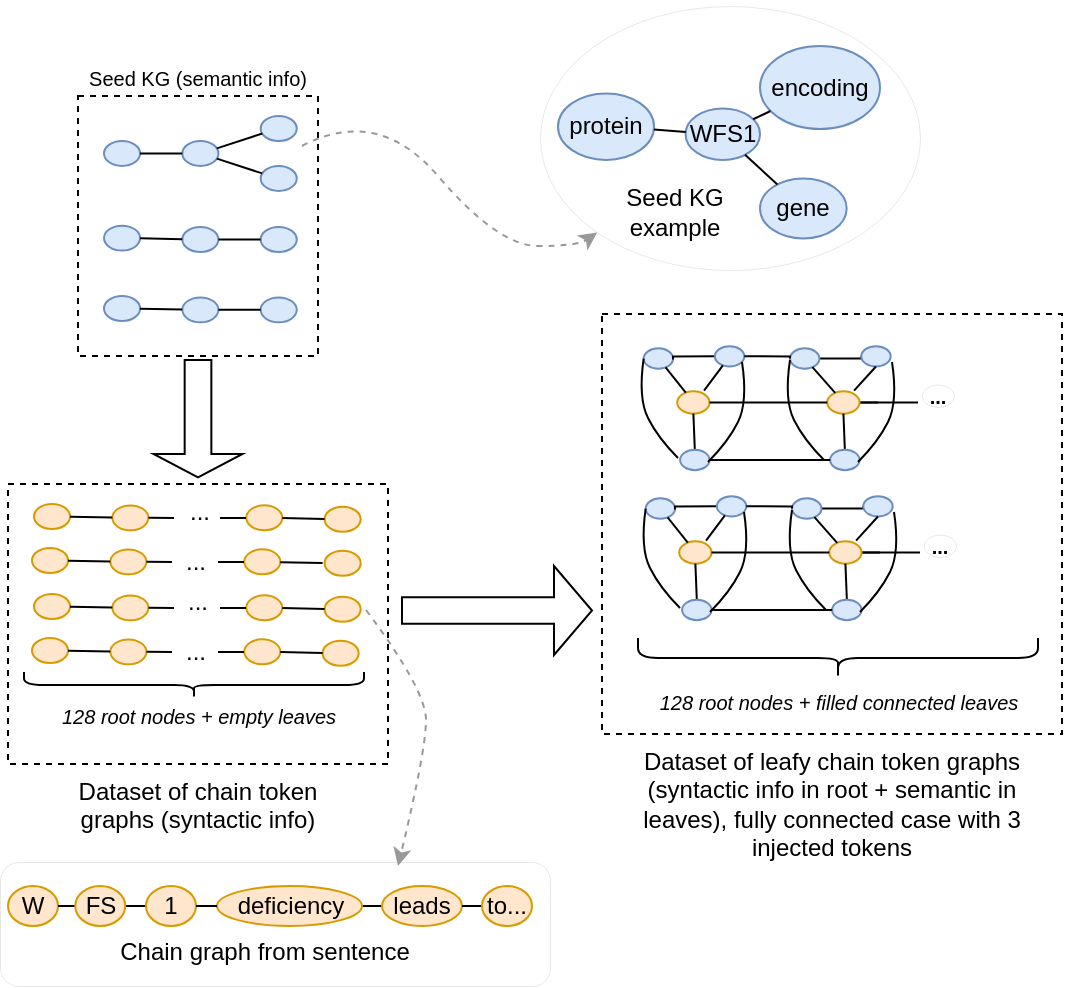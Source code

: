 <mxfile version="21.7.2" type="github">
  <diagram id="C5RBs43oDa-KdzZeNtuy" name="Page-1">
    <mxGraphModel dx="673" dy="549" grid="1" gridSize="10" guides="1" tooltips="1" connect="1" arrows="1" fold="1" page="1" pageScale="1" pageWidth="827" pageHeight="1169" math="0" shadow="0">
      <root>
        <mxCell id="WIyWlLk6GJQsqaUBKTNV-0" />
        <mxCell id="WIyWlLk6GJQsqaUBKTNV-1" parent="WIyWlLk6GJQsqaUBKTNV-0" />
        <mxCell id="o20jvKjjcpEYKb1I6eHj-57" value="" style="rounded=1;whiteSpace=wrap;html=1;strokeColor=default;strokeWidth=0;" vertex="1" parent="WIyWlLk6GJQsqaUBKTNV-1">
          <mxGeometry x="161" y="528" width="275" height="62" as="geometry" />
        </mxCell>
        <mxCell id="o20jvKjjcpEYKb1I6eHj-26" value="" style="ellipse;whiteSpace=wrap;html=1;dashed=1;dashPattern=12 12;strokeColor=default;strokeWidth=0;" vertex="1" parent="WIyWlLk6GJQsqaUBKTNV-1">
          <mxGeometry x="431" y="100" width="190" height="132" as="geometry" />
        </mxCell>
        <mxCell id="D7f5AKQHRCtzAQtNA1vA-325" value="&lt;div&gt;Dataset of leafy chain token graphs (syntactic info in root + semantic in leaves), fully connected case with 3 injected tokens&lt;/div&gt;" style="rounded=0;whiteSpace=wrap;html=1;dashed=1;labelPosition=center;verticalLabelPosition=bottom;align=center;verticalAlign=top;" parent="WIyWlLk6GJQsqaUBKTNV-1" vertex="1">
          <mxGeometry x="462" y="254" width="230" height="210" as="geometry" />
        </mxCell>
        <mxCell id="D7f5AKQHRCtzAQtNA1vA-108" value="" style="group" parent="WIyWlLk6GJQsqaUBKTNV-1" vertex="1" connectable="0">
          <mxGeometry x="165" y="339" width="190" height="140" as="geometry" />
        </mxCell>
        <mxCell id="D7f5AKQHRCtzAQtNA1vA-106" value="&lt;font style=&quot;font-size: 12px;&quot;&gt;Dataset of chain token &lt;br&gt;graphs (syntactic info)&lt;/font&gt;" style="rounded=0;whiteSpace=wrap;html=1;labelPosition=center;verticalLabelPosition=bottom;align=center;verticalAlign=top;dashed=1;" parent="D7f5AKQHRCtzAQtNA1vA-108" vertex="1">
          <mxGeometry width="190" height="140" as="geometry" />
        </mxCell>
        <mxCell id="D7f5AKQHRCtzAQtNA1vA-107" value="" style="group" parent="D7f5AKQHRCtzAQtNA1vA-108" vertex="1" connectable="0">
          <mxGeometry x="8" y="7.69" width="172" height="123.31" as="geometry" />
        </mxCell>
        <mxCell id="D7f5AKQHRCtzAQtNA1vA-53" value="" style="strokeWidth=1;dashed=0;align=center;fontSize=8;shape=ellipse;perimeter=ellipsePerimeter;whiteSpace=wrap;html=1;aspect=fixed;fillColor=#ffe6cc;strokeColor=#d79b00;" parent="D7f5AKQHRCtzAQtNA1vA-107" vertex="1">
          <mxGeometry x="5" y="2.306" width="18.041" height="12.49" as="geometry" />
        </mxCell>
        <mxCell id="D7f5AKQHRCtzAQtNA1vA-54" value="..." style="strokeWidth=1;dashed=0;align=center;fontSize=12;shape=ellipse;perimeter=ellipsePerimeter;whiteSpace=wrap;html=1;aspect=fixed;strokeColor=none;" parent="D7f5AKQHRCtzAQtNA1vA-107" vertex="1">
          <mxGeometry x="79.333" width="18.041" height="12.49" as="geometry" />
        </mxCell>
        <mxCell id="D7f5AKQHRCtzAQtNA1vA-55" value="" style="strokeWidth=1;dashed=0;align=center;fontSize=8;shape=ellipse;perimeter=ellipsePerimeter;whiteSpace=wrap;html=1;aspect=fixed;fillColor=#ffe6cc;strokeColor=#d79b00;" parent="D7f5AKQHRCtzAQtNA1vA-107" vertex="1">
          <mxGeometry x="44.167" y="3" width="18.041" height="12.49" as="geometry" />
        </mxCell>
        <mxCell id="D7f5AKQHRCtzAQtNA1vA-56" value="" style="edgeStyle=none;endArrow=none;dashed=0;html=1;strokeWidth=1;rounded=0;" parent="D7f5AKQHRCtzAQtNA1vA-107" source="D7f5AKQHRCtzAQtNA1vA-55" target="D7f5AKQHRCtzAQtNA1vA-53" edge="1">
          <mxGeometry relative="1" as="geometry" />
        </mxCell>
        <mxCell id="D7f5AKQHRCtzAQtNA1vA-57" value="" style="edgeStyle=none;endArrow=none;dashed=0;html=1;strokeWidth=1;rounded=0;" parent="D7f5AKQHRCtzAQtNA1vA-107" source="D7f5AKQHRCtzAQtNA1vA-55" edge="1">
          <mxGeometry relative="1" as="geometry">
            <mxPoint x="75" y="9.31" as="targetPoint" />
          </mxGeometry>
        </mxCell>
        <mxCell id="D7f5AKQHRCtzAQtNA1vA-58" value="" style="strokeWidth=1;dashed=0;align=center;fontSize=8;shape=ellipse;perimeter=ellipsePerimeter;whiteSpace=wrap;html=1;aspect=fixed;fillColor=#ffe6cc;strokeColor=#d79b00;" parent="D7f5AKQHRCtzAQtNA1vA-107" vertex="1">
          <mxGeometry x="111.13" y="2.996" width="18.041" height="12.49" as="geometry" />
        </mxCell>
        <mxCell id="D7f5AKQHRCtzAQtNA1vA-60" value="" style="strokeWidth=1;dashed=0;align=center;fontSize=8;shape=ellipse;perimeter=ellipsePerimeter;whiteSpace=wrap;html=1;aspect=fixed;fillColor=#ffe6cc;strokeColor=#d79b00;" parent="D7f5AKQHRCtzAQtNA1vA-107" vertex="1">
          <mxGeometry x="150.297" y="3.69" width="18.041" height="12.49" as="geometry" />
        </mxCell>
        <mxCell id="D7f5AKQHRCtzAQtNA1vA-61" value="" style="edgeStyle=none;endArrow=none;dashed=0;html=1;strokeWidth=1;rounded=0;" parent="D7f5AKQHRCtzAQtNA1vA-107" source="D7f5AKQHRCtzAQtNA1vA-60" target="D7f5AKQHRCtzAQtNA1vA-58" edge="1">
          <mxGeometry relative="1" as="geometry" />
        </mxCell>
        <mxCell id="D7f5AKQHRCtzAQtNA1vA-67" value="" style="edgeStyle=none;endArrow=none;dashed=0;html=1;strokeWidth=1;rounded=0;" parent="D7f5AKQHRCtzAQtNA1vA-107" edge="1">
          <mxGeometry relative="1" as="geometry">
            <mxPoint x="98" y="9.31" as="sourcePoint" />
            <mxPoint x="111" y="9.31" as="targetPoint" />
          </mxGeometry>
        </mxCell>
        <mxCell id="D7f5AKQHRCtzAQtNA1vA-68" value="" style="strokeWidth=1;dashed=0;align=center;fontSize=8;shape=ellipse;perimeter=ellipsePerimeter;whiteSpace=wrap;html=1;aspect=fixed;fillColor=#ffe6cc;strokeColor=#d79b00;" parent="D7f5AKQHRCtzAQtNA1vA-107" vertex="1">
          <mxGeometry x="4" y="24.306" width="18.041" height="12.49" as="geometry" />
        </mxCell>
        <mxCell id="D7f5AKQHRCtzAQtNA1vA-69" value="..." style="strokeWidth=1;dashed=0;align=center;fontSize=12;shape=ellipse;perimeter=ellipsePerimeter;whiteSpace=wrap;html=1;aspect=fixed;strokeColor=none;" parent="D7f5AKQHRCtzAQtNA1vA-107" vertex="1">
          <mxGeometry x="77.333" y="25" width="18.041" height="12.49" as="geometry" />
        </mxCell>
        <mxCell id="D7f5AKQHRCtzAQtNA1vA-70" value="" style="strokeWidth=1;dashed=0;align=center;fontSize=8;shape=ellipse;perimeter=ellipsePerimeter;whiteSpace=wrap;html=1;aspect=fixed;fillColor=#ffe6cc;strokeColor=#d79b00;" parent="D7f5AKQHRCtzAQtNA1vA-107" vertex="1">
          <mxGeometry x="43.167" y="25" width="18.041" height="12.49" as="geometry" />
        </mxCell>
        <mxCell id="D7f5AKQHRCtzAQtNA1vA-71" value="" style="edgeStyle=none;endArrow=none;dashed=0;html=1;strokeWidth=1;rounded=0;" parent="D7f5AKQHRCtzAQtNA1vA-107" source="D7f5AKQHRCtzAQtNA1vA-70" target="D7f5AKQHRCtzAQtNA1vA-68" edge="1">
          <mxGeometry relative="1" as="geometry" />
        </mxCell>
        <mxCell id="D7f5AKQHRCtzAQtNA1vA-72" value="" style="edgeStyle=none;endArrow=none;dashed=0;html=1;strokeWidth=1;rounded=0;" parent="D7f5AKQHRCtzAQtNA1vA-107" source="D7f5AKQHRCtzAQtNA1vA-70" edge="1">
          <mxGeometry relative="1" as="geometry">
            <mxPoint x="74" y="31.31" as="targetPoint" />
          </mxGeometry>
        </mxCell>
        <mxCell id="D7f5AKQHRCtzAQtNA1vA-73" value="" style="strokeWidth=1;dashed=0;align=center;fontSize=8;shape=ellipse;perimeter=ellipsePerimeter;whiteSpace=wrap;html=1;aspect=fixed;fillColor=#ffe6cc;strokeColor=#d79b00;" parent="D7f5AKQHRCtzAQtNA1vA-107" vertex="1">
          <mxGeometry x="110.13" y="24.996" width="18.041" height="12.49" as="geometry" />
        </mxCell>
        <mxCell id="D7f5AKQHRCtzAQtNA1vA-74" value="" style="strokeWidth=1;dashed=0;align=center;fontSize=8;shape=ellipse;perimeter=ellipsePerimeter;whiteSpace=wrap;html=1;aspect=fixed;fillColor=#ffe6cc;strokeColor=#d79b00;" parent="D7f5AKQHRCtzAQtNA1vA-107" vertex="1">
          <mxGeometry x="150.297" y="25.69" width="18.041" height="12.49" as="geometry" />
        </mxCell>
        <mxCell id="D7f5AKQHRCtzAQtNA1vA-75" value="" style="edgeStyle=none;endArrow=none;dashed=0;html=1;strokeWidth=1;rounded=0;" parent="D7f5AKQHRCtzAQtNA1vA-107" target="D7f5AKQHRCtzAQtNA1vA-73" edge="1">
          <mxGeometry relative="1" as="geometry">
            <mxPoint x="149.299" y="31.785" as="sourcePoint" />
          </mxGeometry>
        </mxCell>
        <mxCell id="D7f5AKQHRCtzAQtNA1vA-76" value="" style="edgeStyle=none;endArrow=none;dashed=0;html=1;strokeWidth=1;rounded=0;" parent="D7f5AKQHRCtzAQtNA1vA-107" edge="1">
          <mxGeometry relative="1" as="geometry">
            <mxPoint x="97" y="31.31" as="sourcePoint" />
            <mxPoint x="110" y="31.31" as="targetPoint" />
          </mxGeometry>
        </mxCell>
        <mxCell id="D7f5AKQHRCtzAQtNA1vA-86" value="" style="strokeWidth=1;dashed=0;align=center;fontSize=8;shape=ellipse;perimeter=ellipsePerimeter;whiteSpace=wrap;html=1;aspect=fixed;fillColor=#ffe6cc;strokeColor=#d79b00;" parent="D7f5AKQHRCtzAQtNA1vA-107" vertex="1">
          <mxGeometry x="5" y="47.306" width="18.041" height="12.49" as="geometry" />
        </mxCell>
        <mxCell id="D7f5AKQHRCtzAQtNA1vA-87" value="..." style="strokeWidth=1;dashed=0;align=center;fontSize=12;shape=ellipse;perimeter=ellipsePerimeter;whiteSpace=wrap;html=1;aspect=fixed;strokeColor=none;" parent="D7f5AKQHRCtzAQtNA1vA-107" vertex="1">
          <mxGeometry x="78.333" y="45" width="18.041" height="12.49" as="geometry" />
        </mxCell>
        <mxCell id="D7f5AKQHRCtzAQtNA1vA-88" value="" style="strokeWidth=1;dashed=0;align=center;fontSize=8;shape=ellipse;perimeter=ellipsePerimeter;whiteSpace=wrap;html=1;aspect=fixed;fillColor=#ffe6cc;strokeColor=#d79b00;" parent="D7f5AKQHRCtzAQtNA1vA-107" vertex="1">
          <mxGeometry x="44.167" y="48" width="18.041" height="12.49" as="geometry" />
        </mxCell>
        <mxCell id="D7f5AKQHRCtzAQtNA1vA-89" value="" style="edgeStyle=none;endArrow=none;dashed=0;html=1;strokeWidth=1;rounded=0;" parent="D7f5AKQHRCtzAQtNA1vA-107" source="D7f5AKQHRCtzAQtNA1vA-88" target="D7f5AKQHRCtzAQtNA1vA-86" edge="1">
          <mxGeometry relative="1" as="geometry" />
        </mxCell>
        <mxCell id="D7f5AKQHRCtzAQtNA1vA-90" value="" style="edgeStyle=none;endArrow=none;dashed=0;html=1;strokeWidth=1;rounded=0;" parent="D7f5AKQHRCtzAQtNA1vA-107" source="D7f5AKQHRCtzAQtNA1vA-88" edge="1">
          <mxGeometry relative="1" as="geometry">
            <mxPoint x="75" y="54.31" as="targetPoint" />
          </mxGeometry>
        </mxCell>
        <mxCell id="D7f5AKQHRCtzAQtNA1vA-91" value="" style="strokeWidth=1;dashed=0;align=center;fontSize=8;shape=ellipse;perimeter=ellipsePerimeter;whiteSpace=wrap;html=1;aspect=fixed;fillColor=#ffe6cc;strokeColor=#d79b00;" parent="D7f5AKQHRCtzAQtNA1vA-107" vertex="1">
          <mxGeometry x="111.13" y="47.996" width="18.041" height="12.49" as="geometry" />
        </mxCell>
        <mxCell id="D7f5AKQHRCtzAQtNA1vA-92" value="" style="strokeWidth=1;dashed=0;align=center;fontSize=8;shape=ellipse;perimeter=ellipsePerimeter;whiteSpace=wrap;html=1;aspect=fixed;fillColor=#ffe6cc;strokeColor=#d79b00;" parent="D7f5AKQHRCtzAQtNA1vA-107" vertex="1">
          <mxGeometry x="150.297" y="48.69" width="18.041" height="12.49" as="geometry" />
        </mxCell>
        <mxCell id="D7f5AKQHRCtzAQtNA1vA-93" value="" style="edgeStyle=none;endArrow=none;dashed=0;html=1;strokeWidth=1;rounded=0;" parent="D7f5AKQHRCtzAQtNA1vA-107" source="D7f5AKQHRCtzAQtNA1vA-92" target="D7f5AKQHRCtzAQtNA1vA-91" edge="1">
          <mxGeometry relative="1" as="geometry" />
        </mxCell>
        <mxCell id="D7f5AKQHRCtzAQtNA1vA-94" value="" style="edgeStyle=none;endArrow=none;dashed=0;html=1;strokeWidth=1;rounded=0;" parent="D7f5AKQHRCtzAQtNA1vA-107" edge="1">
          <mxGeometry relative="1" as="geometry">
            <mxPoint x="98" y="54.31" as="sourcePoint" />
            <mxPoint x="111" y="54.31" as="targetPoint" />
          </mxGeometry>
        </mxCell>
        <mxCell id="D7f5AKQHRCtzAQtNA1vA-95" value="" style="strokeWidth=1;dashed=0;align=center;fontSize=8;shape=ellipse;perimeter=ellipsePerimeter;whiteSpace=wrap;html=1;aspect=fixed;fillColor=#ffe6cc;strokeColor=#d79b00;" parent="D7f5AKQHRCtzAQtNA1vA-107" vertex="1">
          <mxGeometry x="4" y="69.306" width="18.041" height="12.49" as="geometry" />
        </mxCell>
        <mxCell id="D7f5AKQHRCtzAQtNA1vA-96" value="..." style="strokeWidth=1;dashed=0;align=center;fontSize=12;shape=ellipse;perimeter=ellipsePerimeter;whiteSpace=wrap;html=1;aspect=fixed;strokeColor=none;" parent="D7f5AKQHRCtzAQtNA1vA-107" vertex="1">
          <mxGeometry x="77.333" y="70" width="18.041" height="12.49" as="geometry" />
        </mxCell>
        <mxCell id="D7f5AKQHRCtzAQtNA1vA-97" value="" style="strokeWidth=1;dashed=0;align=center;fontSize=8;shape=ellipse;perimeter=ellipsePerimeter;whiteSpace=wrap;html=1;aspect=fixed;fillColor=#ffe6cc;strokeColor=#d79b00;" parent="D7f5AKQHRCtzAQtNA1vA-107" vertex="1">
          <mxGeometry x="43.167" y="70" width="18.041" height="12.49" as="geometry" />
        </mxCell>
        <mxCell id="D7f5AKQHRCtzAQtNA1vA-98" value="" style="edgeStyle=none;endArrow=none;dashed=0;html=1;strokeWidth=1;rounded=0;" parent="D7f5AKQHRCtzAQtNA1vA-107" source="D7f5AKQHRCtzAQtNA1vA-97" target="D7f5AKQHRCtzAQtNA1vA-95" edge="1">
          <mxGeometry relative="1" as="geometry" />
        </mxCell>
        <mxCell id="D7f5AKQHRCtzAQtNA1vA-99" value="" style="edgeStyle=none;endArrow=none;dashed=0;html=1;strokeWidth=1;rounded=0;" parent="D7f5AKQHRCtzAQtNA1vA-107" source="D7f5AKQHRCtzAQtNA1vA-97" edge="1">
          <mxGeometry relative="1" as="geometry">
            <mxPoint x="74" y="76.31" as="targetPoint" />
          </mxGeometry>
        </mxCell>
        <mxCell id="D7f5AKQHRCtzAQtNA1vA-100" value="" style="strokeWidth=1;dashed=0;align=center;fontSize=8;shape=ellipse;perimeter=ellipsePerimeter;whiteSpace=wrap;html=1;aspect=fixed;fillColor=#ffe6cc;strokeColor=#d79b00;" parent="D7f5AKQHRCtzAQtNA1vA-107" vertex="1">
          <mxGeometry x="110.13" y="69.996" width="18.041" height="12.49" as="geometry" />
        </mxCell>
        <mxCell id="D7f5AKQHRCtzAQtNA1vA-101" value="" style="strokeWidth=1;dashed=0;align=center;fontSize=8;shape=ellipse;perimeter=ellipsePerimeter;whiteSpace=wrap;html=1;aspect=fixed;fillColor=#ffe6cc;strokeColor=#d79b00;" parent="D7f5AKQHRCtzAQtNA1vA-107" vertex="1">
          <mxGeometry x="149.297" y="70.69" width="18.041" height="12.49" as="geometry" />
        </mxCell>
        <mxCell id="D7f5AKQHRCtzAQtNA1vA-102" value="" style="edgeStyle=none;endArrow=none;dashed=0;html=1;strokeWidth=1;rounded=0;" parent="D7f5AKQHRCtzAQtNA1vA-107" source="D7f5AKQHRCtzAQtNA1vA-101" target="D7f5AKQHRCtzAQtNA1vA-100" edge="1">
          <mxGeometry relative="1" as="geometry" />
        </mxCell>
        <mxCell id="D7f5AKQHRCtzAQtNA1vA-103" value="" style="edgeStyle=none;endArrow=none;dashed=0;html=1;strokeWidth=1;rounded=0;" parent="D7f5AKQHRCtzAQtNA1vA-107" edge="1">
          <mxGeometry relative="1" as="geometry">
            <mxPoint x="97" y="76.31" as="sourcePoint" />
            <mxPoint x="110" y="76.31" as="targetPoint" />
          </mxGeometry>
        </mxCell>
        <mxCell id="D7f5AKQHRCtzAQtNA1vA-104" value="" style="shape=curlyBracket;html=1;rounded=1;labelPosition=left;verticalLabelPosition=middle;align=right;verticalAlign=middle;rotation=-90;textDirection=ltr;" parent="D7f5AKQHRCtzAQtNA1vA-107" vertex="1">
          <mxGeometry x="78.5" y="7.81" width="13" height="170" as="geometry" />
        </mxCell>
        <mxCell id="D7f5AKQHRCtzAQtNA1vA-105" value="&lt;font size=&quot;1&quot;&gt;&lt;i&gt;128 root nodes + empty leaves&lt;/i&gt;&lt;/font&gt;" style="text;html=1;align=center;verticalAlign=middle;resizable=0;points=[];autosize=1;strokeColor=none;fillColor=none;" parent="D7f5AKQHRCtzAQtNA1vA-107" vertex="1">
          <mxGeometry x="2" y="93.31" width="170" height="30" as="geometry" />
        </mxCell>
        <mxCell id="D7f5AKQHRCtzAQtNA1vA-209" value="" style="group" parent="WIyWlLk6GJQsqaUBKTNV-1" vertex="1" connectable="0">
          <mxGeometry x="501" y="103.79" width="139.5" height="158.11" as="geometry" />
        </mxCell>
        <mxCell id="D7f5AKQHRCtzAQtNA1vA-168" style="edgeStyle=orthogonalEdgeStyle;rounded=0;orthogonalLoop=1;jettySize=auto;html=1;exitX=1;exitY=0;exitDx=0;exitDy=0;strokeColor=none;" parent="D7f5AKQHRCtzAQtNA1vA-209" source="D7f5AKQHRCtzAQtNA1vA-154" edge="1">
          <mxGeometry relative="1" as="geometry">
            <mxPoint x="69" y="0.21" as="targetPoint" />
          </mxGeometry>
        </mxCell>
        <mxCell id="D7f5AKQHRCtzAQtNA1vA-245" value="" style="group" parent="D7f5AKQHRCtzAQtNA1vA-209" vertex="1" connectable="0">
          <mxGeometry x="-20" y="166.285" width="129" height="65.925" as="geometry" />
        </mxCell>
        <mxCell id="D7f5AKQHRCtzAQtNA1vA-180" value="" style="group" parent="D7f5AKQHRCtzAQtNA1vA-245" vertex="1" connectable="0">
          <mxGeometry width="55.809" height="65.925" as="geometry" />
        </mxCell>
        <mxCell id="D7f5AKQHRCtzAQtNA1vA-153" value="" style="strokeWidth=1;dashed=0;align=center;fontSize=8;shape=ellipse;perimeter=ellipsePerimeter;whiteSpace=wrap;html=1;aspect=fixed;fillColor=#dae8fc;strokeColor=#6c8ebf;" parent="D7f5AKQHRCtzAQtNA1vA-180" vertex="1">
          <mxGeometry x="1.83" y="1.09" width="14.711" height="10.192" as="geometry" />
        </mxCell>
        <mxCell id="D7f5AKQHRCtzAQtNA1vA-154" value="" style="strokeWidth=1;dashed=0;align=center;fontSize=8;shape=ellipse;perimeter=ellipsePerimeter;whiteSpace=wrap;html=1;aspect=fixed;fillColor=#ffe6cc;strokeColor=#d79b00;" parent="D7f5AKQHRCtzAQtNA1vA-180" vertex="1">
          <mxGeometry x="18.609" y="22.567" width="16.157" height="11.18" as="geometry" />
        </mxCell>
        <mxCell id="D7f5AKQHRCtzAQtNA1vA-155" value="" style="edgeStyle=none;endArrow=none;dashed=0;html=1;strokeWidth=1;rounded=0;" parent="D7f5AKQHRCtzAQtNA1vA-180" source="D7f5AKQHRCtzAQtNA1vA-154" target="D7f5AKQHRCtzAQtNA1vA-153" edge="1">
          <mxGeometry relative="1" as="geometry" />
        </mxCell>
        <mxCell id="D7f5AKQHRCtzAQtNA1vA-179" style="edgeStyle=orthogonalEdgeStyle;rounded=0;orthogonalLoop=1;jettySize=auto;html=1;exitX=0.5;exitY=0;exitDx=0;exitDy=0;entryX=0.5;entryY=1;entryDx=0;entryDy=0;endArrow=none;endFill=0;" parent="D7f5AKQHRCtzAQtNA1vA-180" source="D7f5AKQHRCtzAQtNA1vA-159" target="D7f5AKQHRCtzAQtNA1vA-154" edge="1">
          <mxGeometry relative="1" as="geometry" />
        </mxCell>
        <mxCell id="D7f5AKQHRCtzAQtNA1vA-159" value="" style="strokeWidth=1;dashed=0;align=center;fontSize=8;shape=ellipse;perimeter=ellipsePerimeter;whiteSpace=wrap;html=1;aspect=fixed;fillColor=#dae8fc;strokeColor=#6c8ebf;" parent="D7f5AKQHRCtzAQtNA1vA-180" vertex="1">
          <mxGeometry x="20.054" y="51.802" width="14.711" height="10.192" as="geometry" />
        </mxCell>
        <mxCell id="D7f5AKQHRCtzAQtNA1vA-175" value="" style="group;flipV=0;flipH=1;" parent="D7f5AKQHRCtzAQtNA1vA-180" vertex="1" connectable="0">
          <mxGeometry x="32.021" width="23.787" height="22.262" as="geometry" />
        </mxCell>
        <mxCell id="D7f5AKQHRCtzAQtNA1vA-207" style="edgeStyle=orthogonalEdgeStyle;rounded=0;orthogonalLoop=1;jettySize=auto;html=1;exitX=0;exitY=0.5;exitDx=0;exitDy=0;endArrow=none;endFill=0;" parent="D7f5AKQHRCtzAQtNA1vA-175" source="D7f5AKQHRCtzAQtNA1vA-173" edge="1">
          <mxGeometry relative="1" as="geometry">
            <mxPoint x="-15.553" y="6.66" as="targetPoint" />
          </mxGeometry>
        </mxCell>
        <mxCell id="D7f5AKQHRCtzAQtNA1vA-173" value="" style="strokeWidth=1;dashed=0;align=center;fontSize=8;shape=ellipse;perimeter=ellipsePerimeter;whiteSpace=wrap;html=1;aspect=fixed;fillColor=#dae8fc;strokeColor=#6c8ebf;" parent="D7f5AKQHRCtzAQtNA1vA-175" vertex="1">
          <mxGeometry x="5.416" width="14.711" height="10.192" as="geometry" />
        </mxCell>
        <mxCell id="D7f5AKQHRCtzAQtNA1vA-174" value="" style="edgeStyle=none;endArrow=none;dashed=0;html=1;strokeWidth=1;rounded=0;" parent="D7f5AKQHRCtzAQtNA1vA-175" target="D7f5AKQHRCtzAQtNA1vA-173" edge="1">
          <mxGeometry relative="1" as="geometry">
            <mxPoint y="22.262" as="sourcePoint" />
          </mxGeometry>
        </mxCell>
        <mxCell id="D7f5AKQHRCtzAQtNA1vA-190" value="" style="group" parent="D7f5AKQHRCtzAQtNA1vA-245" vertex="1" connectable="0">
          <mxGeometry x="73.191" width="55.809" height="65.925" as="geometry" />
        </mxCell>
        <mxCell id="D7f5AKQHRCtzAQtNA1vA-203" style="edgeStyle=orthogonalEdgeStyle;rounded=0;orthogonalLoop=1;jettySize=auto;html=1;exitX=1;exitY=0.5;exitDx=0;exitDy=0;entryX=0;entryY=0.5;entryDx=0;entryDy=0;endArrow=none;endFill=0;" parent="D7f5AKQHRCtzAQtNA1vA-190" source="D7f5AKQHRCtzAQtNA1vA-191" target="D7f5AKQHRCtzAQtNA1vA-197" edge="1">
          <mxGeometry relative="1" as="geometry" />
        </mxCell>
        <mxCell id="D7f5AKQHRCtzAQtNA1vA-191" value="" style="strokeWidth=1;dashed=0;align=center;fontSize=8;shape=ellipse;perimeter=ellipsePerimeter;whiteSpace=wrap;html=1;aspect=fixed;fillColor=#dae8fc;strokeColor=#6c8ebf;" parent="D7f5AKQHRCtzAQtNA1vA-190" vertex="1">
          <mxGeometry x="1.83" y="1.09" width="14.711" height="10.192" as="geometry" />
        </mxCell>
        <mxCell id="D7f5AKQHRCtzAQtNA1vA-243" style="edgeStyle=orthogonalEdgeStyle;rounded=0;orthogonalLoop=1;jettySize=auto;html=1;exitX=1;exitY=0.5;exitDx=0;exitDy=0;endArrow=none;endFill=0;" parent="D7f5AKQHRCtzAQtNA1vA-190" source="D7f5AKQHRCtzAQtNA1vA-192" edge="1">
          <mxGeometry relative="1" as="geometry">
            <mxPoint x="45.809" y="27.925" as="targetPoint" />
          </mxGeometry>
        </mxCell>
        <mxCell id="D7f5AKQHRCtzAQtNA1vA-291" style="edgeStyle=orthogonalEdgeStyle;rounded=0;orthogonalLoop=1;jettySize=auto;html=1;exitX=1;exitY=0.5;exitDx=0;exitDy=0;endArrow=none;endFill=0;" parent="D7f5AKQHRCtzAQtNA1vA-190" source="D7f5AKQHRCtzAQtNA1vA-192" edge="1">
          <mxGeometry relative="1" as="geometry">
            <mxPoint x="65.809" y="28.27" as="targetPoint" />
          </mxGeometry>
        </mxCell>
        <mxCell id="D7f5AKQHRCtzAQtNA1vA-192" value="" style="strokeWidth=1;dashed=0;align=center;fontSize=8;shape=ellipse;perimeter=ellipsePerimeter;whiteSpace=wrap;html=1;aspect=fixed;fillColor=#ffe6cc;strokeColor=#d79b00;" parent="D7f5AKQHRCtzAQtNA1vA-190" vertex="1">
          <mxGeometry x="20.439" y="22.567" width="16.157" height="11.18" as="geometry" />
        </mxCell>
        <mxCell id="D7f5AKQHRCtzAQtNA1vA-193" value="" style="edgeStyle=none;endArrow=none;dashed=0;html=1;strokeWidth=1;rounded=0;" parent="D7f5AKQHRCtzAQtNA1vA-190" source="D7f5AKQHRCtzAQtNA1vA-192" target="D7f5AKQHRCtzAQtNA1vA-191" edge="1">
          <mxGeometry relative="1" as="geometry" />
        </mxCell>
        <mxCell id="D7f5AKQHRCtzAQtNA1vA-194" style="edgeStyle=orthogonalEdgeStyle;rounded=0;orthogonalLoop=1;jettySize=auto;html=1;exitX=0.5;exitY=0;exitDx=0;exitDy=0;entryX=0.5;entryY=1;entryDx=0;entryDy=0;endArrow=none;endFill=0;" parent="D7f5AKQHRCtzAQtNA1vA-190" source="D7f5AKQHRCtzAQtNA1vA-195" target="D7f5AKQHRCtzAQtNA1vA-192" edge="1">
          <mxGeometry relative="1" as="geometry" />
        </mxCell>
        <mxCell id="D7f5AKQHRCtzAQtNA1vA-195" value="" style="strokeWidth=1;dashed=0;align=center;fontSize=8;shape=ellipse;perimeter=ellipsePerimeter;whiteSpace=wrap;html=1;aspect=fixed;fillColor=#dae8fc;strokeColor=#6c8ebf;" parent="D7f5AKQHRCtzAQtNA1vA-190" vertex="1">
          <mxGeometry x="21.884" y="51.802" width="14.711" height="10.192" as="geometry" />
        </mxCell>
        <mxCell id="D7f5AKQHRCtzAQtNA1vA-196" value="" style="group;flipV=0;flipH=1;" parent="D7f5AKQHRCtzAQtNA1vA-190" vertex="1" connectable="0">
          <mxGeometry x="32.021" width="23.787" height="22.262" as="geometry" />
        </mxCell>
        <mxCell id="D7f5AKQHRCtzAQtNA1vA-197" value="" style="strokeWidth=1;dashed=0;align=center;fontSize=8;shape=ellipse;perimeter=ellipsePerimeter;whiteSpace=wrap;html=1;aspect=fixed;fillColor=#dae8fc;strokeColor=#6c8ebf;" parent="D7f5AKQHRCtzAQtNA1vA-196" vertex="1">
          <mxGeometry x="5.416" width="14.711" height="10.192" as="geometry" />
        </mxCell>
        <mxCell id="D7f5AKQHRCtzAQtNA1vA-198" value="" style="edgeStyle=none;endArrow=none;dashed=0;html=1;strokeWidth=1;rounded=0;entryX=0.5;entryY=1;entryDx=0;entryDy=0;" parent="D7f5AKQHRCtzAQtNA1vA-196" target="D7f5AKQHRCtzAQtNA1vA-197" edge="1">
          <mxGeometry relative="1" as="geometry">
            <mxPoint x="1.83" y="22.262" as="sourcePoint" />
            <mxPoint x="10.036" y="12.598" as="targetPoint" />
          </mxGeometry>
        </mxCell>
        <mxCell id="D7f5AKQHRCtzAQtNA1vA-199" style="edgeStyle=orthogonalEdgeStyle;rounded=0;orthogonalLoop=1;jettySize=auto;html=1;exitX=1;exitY=0.5;exitDx=0;exitDy=0;entryX=0;entryY=0.5;entryDx=0;entryDy=0;endArrow=none;endFill=0;" parent="D7f5AKQHRCtzAQtNA1vA-245" source="D7f5AKQHRCtzAQtNA1vA-154" target="D7f5AKQHRCtzAQtNA1vA-192" edge="1">
          <mxGeometry relative="1" as="geometry" />
        </mxCell>
        <mxCell id="D7f5AKQHRCtzAQtNA1vA-202" style="edgeStyle=orthogonalEdgeStyle;rounded=0;orthogonalLoop=1;jettySize=auto;html=1;exitX=1;exitY=0.5;exitDx=0;exitDy=0;entryX=0;entryY=0.5;entryDx=0;entryDy=0;endArrow=none;endFill=0;" parent="D7f5AKQHRCtzAQtNA1vA-245" source="D7f5AKQHRCtzAQtNA1vA-173" target="D7f5AKQHRCtzAQtNA1vA-191" edge="1">
          <mxGeometry relative="1" as="geometry" />
        </mxCell>
        <mxCell id="D7f5AKQHRCtzAQtNA1vA-210" style="edgeStyle=orthogonalEdgeStyle;rounded=0;orthogonalLoop=1;jettySize=auto;html=1;exitX=1;exitY=0.5;exitDx=0;exitDy=0;entryX=0;entryY=0.5;entryDx=0;entryDy=0;endArrow=none;endFill=0;" parent="D7f5AKQHRCtzAQtNA1vA-245" source="D7f5AKQHRCtzAQtNA1vA-159" target="D7f5AKQHRCtzAQtNA1vA-195" edge="1">
          <mxGeometry relative="1" as="geometry">
            <mxPoint x="89" y="56.925" as="targetPoint" />
          </mxGeometry>
        </mxCell>
        <mxCell id="o20jvKjjcpEYKb1I6eHj-16" value="&lt;font style=&quot;font-size: 12px;&quot;&gt;encoding&lt;/font&gt;" style="strokeWidth=1;dashed=0;align=center;fontSize=8;shape=ellipse;perimeter=ellipsePerimeter;whiteSpace=wrap;html=1;aspect=fixed;fillColor=#dae8fc;strokeColor=#6c8ebf;" vertex="1" parent="D7f5AKQHRCtzAQtNA1vA-209">
          <mxGeometry x="40" y="16.21" width="60" height="41.53" as="geometry" />
        </mxCell>
        <mxCell id="o20jvKjjcpEYKb1I6eHj-17" value="&lt;font style=&quot;font-size: 12px;&quot;&gt;protein&lt;/font&gt;" style="strokeWidth=1;dashed=0;align=center;fontSize=8;shape=ellipse;perimeter=ellipsePerimeter;whiteSpace=wrap;html=1;aspect=fixed;fillColor=#dae8fc;strokeColor=#6c8ebf;" vertex="1" parent="D7f5AKQHRCtzAQtNA1vA-209">
          <mxGeometry x="-61" y="39.91" width="48.04" height="33.25" as="geometry" />
        </mxCell>
        <mxCell id="o20jvKjjcpEYKb1I6eHj-18" value="&lt;font style=&quot;font-size: 12px;&quot;&gt;gene&lt;/font&gt;" style="strokeWidth=1;dashed=0;align=center;fontSize=8;shape=ellipse;perimeter=ellipsePerimeter;whiteSpace=wrap;html=1;aspect=fixed;fillColor=#dae8fc;strokeColor=#6c8ebf;" vertex="1" parent="D7f5AKQHRCtzAQtNA1vA-209">
          <mxGeometry x="40" y="82.42" width="43.33" height="30" as="geometry" />
        </mxCell>
        <mxCell id="o20jvKjjcpEYKb1I6eHj-19" value="&lt;font style=&quot;font-size: 12px;&quot;&gt;WFS1&lt;/font&gt;" style="strokeWidth=1;dashed=0;align=center;fontSize=8;shape=ellipse;perimeter=ellipsePerimeter;whiteSpace=wrap;html=1;aspect=fixed;fillColor=#dae8fc;strokeColor=#6c8ebf;" vertex="1" parent="D7f5AKQHRCtzAQtNA1vA-209">
          <mxGeometry x="2.79" y="47.4" width="37.21" height="25.76" as="geometry" />
        </mxCell>
        <mxCell id="o20jvKjjcpEYKb1I6eHj-20" value="" style="edgeStyle=none;endArrow=none;dashed=0;html=1;strokeWidth=1;rounded=0;" edge="1" parent="D7f5AKQHRCtzAQtNA1vA-209" source="o20jvKjjcpEYKb1I6eHj-19" target="o20jvKjjcpEYKb1I6eHj-16">
          <mxGeometry relative="1" as="geometry" />
        </mxCell>
        <mxCell id="o20jvKjjcpEYKb1I6eHj-21" value="" style="edgeStyle=none;endArrow=none;dashed=0;html=1;strokeWidth=1;rounded=0;" edge="1" parent="D7f5AKQHRCtzAQtNA1vA-209" source="o20jvKjjcpEYKb1I6eHj-19" target="o20jvKjjcpEYKb1I6eHj-17">
          <mxGeometry relative="1" as="geometry" />
        </mxCell>
        <mxCell id="o20jvKjjcpEYKb1I6eHj-22" value="" style="edgeStyle=none;endArrow=none;dashed=0;html=1;strokeWidth=1;rounded=0;" edge="1" parent="D7f5AKQHRCtzAQtNA1vA-209" source="o20jvKjjcpEYKb1I6eHj-19" target="o20jvKjjcpEYKb1I6eHj-18">
          <mxGeometry relative="1" as="geometry" />
        </mxCell>
        <mxCell id="o20jvKjjcpEYKb1I6eHj-25" value="Seed KG&lt;br&gt;example" style="text;html=1;align=center;verticalAlign=middle;resizable=0;points=[];autosize=1;strokeColor=none;fillColor=none;" vertex="1" parent="D7f5AKQHRCtzAQtNA1vA-209">
          <mxGeometry x="-38" y="79.21" width="70" height="40" as="geometry" />
        </mxCell>
        <mxCell id="D7f5AKQHRCtzAQtNA1vA-238" value="" style="curved=1;endArrow=none;html=1;rounded=0;endFill=0;entryX=0;entryY=0.5;entryDx=0;entryDy=0;" parent="WIyWlLk6GJQsqaUBKTNV-1" target="D7f5AKQHRCtzAQtNA1vA-153" edge="1">
          <mxGeometry width="50" height="50" relative="1" as="geometry">
            <mxPoint x="500" y="326" as="sourcePoint" />
            <mxPoint x="481" y="277.94" as="targetPoint" />
            <Array as="points">
              <mxPoint x="490" y="316" />
              <mxPoint x="480" y="296" />
            </Array>
          </mxGeometry>
        </mxCell>
        <mxCell id="D7f5AKQHRCtzAQtNA1vA-239" value="" style="curved=1;endArrow=none;html=1;rounded=0;endFill=0;entryX=0;entryY=0.5;entryDx=0;entryDy=0;" parent="WIyWlLk6GJQsqaUBKTNV-1" edge="1">
          <mxGeometry width="50" height="50" relative="1" as="geometry">
            <mxPoint x="515" y="328" as="sourcePoint" />
            <mxPoint x="532" y="278" as="targetPoint" />
            <Array as="points">
              <mxPoint x="525" y="318" />
              <mxPoint x="535" y="298" />
            </Array>
          </mxGeometry>
        </mxCell>
        <mxCell id="D7f5AKQHRCtzAQtNA1vA-240" value="" style="curved=1;endArrow=none;html=1;rounded=0;endFill=0;entryX=0;entryY=0.5;entryDx=0;entryDy=0;" parent="WIyWlLk6GJQsqaUBKTNV-1" edge="1">
          <mxGeometry width="50" height="50" relative="1" as="geometry">
            <mxPoint x="573" y="327" as="sourcePoint" />
            <mxPoint x="556" y="277" as="targetPoint" />
            <Array as="points">
              <mxPoint x="563" y="317" />
              <mxPoint x="553" y="297" />
            </Array>
          </mxGeometry>
        </mxCell>
        <mxCell id="D7f5AKQHRCtzAQtNA1vA-241" value="&lt;b&gt;&lt;font style=&quot;font-size: 10px;&quot;&gt;...&lt;/font&gt;&lt;/b&gt;" style="strokeWidth=0;dashed=0;align=center;fontSize=8;shape=ellipse;perimeter=ellipsePerimeter;whiteSpace=wrap;html=1;aspect=fixed;" parent="WIyWlLk6GJQsqaUBKTNV-1" vertex="1">
          <mxGeometry x="621.84" y="289.301" width="16.157" height="11.18" as="geometry" />
        </mxCell>
        <mxCell id="D7f5AKQHRCtzAQtNA1vA-286" value="" style="curved=1;endArrow=none;html=1;rounded=0;endFill=0;entryX=0;entryY=0.5;entryDx=0;entryDy=0;" parent="WIyWlLk6GJQsqaUBKTNV-1" edge="1">
          <mxGeometry width="50" height="50" relative="1" as="geometry">
            <mxPoint x="590" y="328" as="sourcePoint" />
            <mxPoint x="607" y="278" as="targetPoint" />
            <Array as="points">
              <mxPoint x="600" y="318" />
              <mxPoint x="610" y="298" />
            </Array>
          </mxGeometry>
        </mxCell>
        <mxCell id="D7f5AKQHRCtzAQtNA1vA-292" value="" style="group" parent="WIyWlLk6GJQsqaUBKTNV-1" vertex="1" connectable="0">
          <mxGeometry x="482" y="345.075" width="129" height="65.925" as="geometry" />
        </mxCell>
        <mxCell id="D7f5AKQHRCtzAQtNA1vA-293" value="" style="group" parent="D7f5AKQHRCtzAQtNA1vA-292" vertex="1" connectable="0">
          <mxGeometry width="55.809" height="65.925" as="geometry" />
        </mxCell>
        <mxCell id="D7f5AKQHRCtzAQtNA1vA-294" value="" style="strokeWidth=1;dashed=0;align=center;fontSize=8;shape=ellipse;perimeter=ellipsePerimeter;whiteSpace=wrap;html=1;aspect=fixed;fillColor=#dae8fc;strokeColor=#6c8ebf;" parent="D7f5AKQHRCtzAQtNA1vA-293" vertex="1">
          <mxGeometry x="1.83" y="1.09" width="14.711" height="10.192" as="geometry" />
        </mxCell>
        <mxCell id="D7f5AKQHRCtzAQtNA1vA-295" value="" style="strokeWidth=1;dashed=0;align=center;fontSize=8;shape=ellipse;perimeter=ellipsePerimeter;whiteSpace=wrap;html=1;aspect=fixed;fillColor=#ffe6cc;strokeColor=#d79b00;" parent="D7f5AKQHRCtzAQtNA1vA-293" vertex="1">
          <mxGeometry x="18.609" y="22.567" width="16.157" height="11.18" as="geometry" />
        </mxCell>
        <mxCell id="D7f5AKQHRCtzAQtNA1vA-296" value="" style="edgeStyle=none;endArrow=none;dashed=0;html=1;strokeWidth=1;rounded=0;" parent="D7f5AKQHRCtzAQtNA1vA-293" source="D7f5AKQHRCtzAQtNA1vA-295" target="D7f5AKQHRCtzAQtNA1vA-294" edge="1">
          <mxGeometry relative="1" as="geometry" />
        </mxCell>
        <mxCell id="D7f5AKQHRCtzAQtNA1vA-297" style="edgeStyle=orthogonalEdgeStyle;rounded=0;orthogonalLoop=1;jettySize=auto;html=1;exitX=0.5;exitY=0;exitDx=0;exitDy=0;entryX=0.5;entryY=1;entryDx=0;entryDy=0;endArrow=none;endFill=0;" parent="D7f5AKQHRCtzAQtNA1vA-293" source="D7f5AKQHRCtzAQtNA1vA-298" target="D7f5AKQHRCtzAQtNA1vA-295" edge="1">
          <mxGeometry relative="1" as="geometry" />
        </mxCell>
        <mxCell id="D7f5AKQHRCtzAQtNA1vA-298" value="" style="strokeWidth=1;dashed=0;align=center;fontSize=8;shape=ellipse;perimeter=ellipsePerimeter;whiteSpace=wrap;html=1;aspect=fixed;fillColor=#dae8fc;strokeColor=#6c8ebf;" parent="D7f5AKQHRCtzAQtNA1vA-293" vertex="1">
          <mxGeometry x="20.054" y="51.802" width="14.711" height="10.192" as="geometry" />
        </mxCell>
        <mxCell id="D7f5AKQHRCtzAQtNA1vA-299" value="" style="group;flipV=0;flipH=1;" parent="D7f5AKQHRCtzAQtNA1vA-293" vertex="1" connectable="0">
          <mxGeometry x="32.021" width="23.787" height="22.262" as="geometry" />
        </mxCell>
        <mxCell id="D7f5AKQHRCtzAQtNA1vA-300" style="edgeStyle=orthogonalEdgeStyle;rounded=0;orthogonalLoop=1;jettySize=auto;html=1;exitX=0;exitY=0.5;exitDx=0;exitDy=0;endArrow=none;endFill=0;" parent="D7f5AKQHRCtzAQtNA1vA-299" source="D7f5AKQHRCtzAQtNA1vA-301" edge="1">
          <mxGeometry relative="1" as="geometry">
            <mxPoint x="-15.553" y="6.66" as="targetPoint" />
          </mxGeometry>
        </mxCell>
        <mxCell id="D7f5AKQHRCtzAQtNA1vA-301" value="" style="strokeWidth=1;dashed=0;align=center;fontSize=8;shape=ellipse;perimeter=ellipsePerimeter;whiteSpace=wrap;html=1;aspect=fixed;fillColor=#dae8fc;strokeColor=#6c8ebf;" parent="D7f5AKQHRCtzAQtNA1vA-299" vertex="1">
          <mxGeometry x="5.416" width="14.711" height="10.192" as="geometry" />
        </mxCell>
        <mxCell id="D7f5AKQHRCtzAQtNA1vA-302" value="" style="edgeStyle=none;endArrow=none;dashed=0;html=1;strokeWidth=1;rounded=0;" parent="D7f5AKQHRCtzAQtNA1vA-299" target="D7f5AKQHRCtzAQtNA1vA-301" edge="1">
          <mxGeometry relative="1" as="geometry">
            <mxPoint y="22.262" as="sourcePoint" />
          </mxGeometry>
        </mxCell>
        <mxCell id="D7f5AKQHRCtzAQtNA1vA-303" value="" style="group" parent="D7f5AKQHRCtzAQtNA1vA-292" vertex="1" connectable="0">
          <mxGeometry x="73.191" width="55.809" height="65.925" as="geometry" />
        </mxCell>
        <mxCell id="D7f5AKQHRCtzAQtNA1vA-304" style="edgeStyle=orthogonalEdgeStyle;rounded=0;orthogonalLoop=1;jettySize=auto;html=1;exitX=1;exitY=0.5;exitDx=0;exitDy=0;entryX=0;entryY=0.5;entryDx=0;entryDy=0;endArrow=none;endFill=0;" parent="D7f5AKQHRCtzAQtNA1vA-303" source="D7f5AKQHRCtzAQtNA1vA-305" target="D7f5AKQHRCtzAQtNA1vA-313" edge="1">
          <mxGeometry relative="1" as="geometry" />
        </mxCell>
        <mxCell id="D7f5AKQHRCtzAQtNA1vA-305" value="" style="strokeWidth=1;dashed=0;align=center;fontSize=8;shape=ellipse;perimeter=ellipsePerimeter;whiteSpace=wrap;html=1;aspect=fixed;fillColor=#dae8fc;strokeColor=#6c8ebf;" parent="D7f5AKQHRCtzAQtNA1vA-303" vertex="1">
          <mxGeometry x="1.83" y="1.09" width="14.711" height="10.192" as="geometry" />
        </mxCell>
        <mxCell id="D7f5AKQHRCtzAQtNA1vA-306" style="edgeStyle=orthogonalEdgeStyle;rounded=0;orthogonalLoop=1;jettySize=auto;html=1;exitX=1;exitY=0.5;exitDx=0;exitDy=0;endArrow=none;endFill=0;" parent="D7f5AKQHRCtzAQtNA1vA-303" source="D7f5AKQHRCtzAQtNA1vA-308" edge="1">
          <mxGeometry relative="1" as="geometry">
            <mxPoint x="45.809" y="27.925" as="targetPoint" />
          </mxGeometry>
        </mxCell>
        <mxCell id="D7f5AKQHRCtzAQtNA1vA-307" style="edgeStyle=orthogonalEdgeStyle;rounded=0;orthogonalLoop=1;jettySize=auto;html=1;exitX=1;exitY=0.5;exitDx=0;exitDy=0;endArrow=none;endFill=0;" parent="D7f5AKQHRCtzAQtNA1vA-303" source="D7f5AKQHRCtzAQtNA1vA-308" edge="1">
          <mxGeometry relative="1" as="geometry">
            <mxPoint x="65.809" y="28.27" as="targetPoint" />
          </mxGeometry>
        </mxCell>
        <mxCell id="D7f5AKQHRCtzAQtNA1vA-308" value="" style="strokeWidth=1;dashed=0;align=center;fontSize=8;shape=ellipse;perimeter=ellipsePerimeter;whiteSpace=wrap;html=1;aspect=fixed;fillColor=#ffe6cc;strokeColor=#d79b00;" parent="D7f5AKQHRCtzAQtNA1vA-303" vertex="1">
          <mxGeometry x="20.439" y="22.567" width="16.157" height="11.18" as="geometry" />
        </mxCell>
        <mxCell id="D7f5AKQHRCtzAQtNA1vA-309" value="" style="edgeStyle=none;endArrow=none;dashed=0;html=1;strokeWidth=1;rounded=0;" parent="D7f5AKQHRCtzAQtNA1vA-303" source="D7f5AKQHRCtzAQtNA1vA-308" target="D7f5AKQHRCtzAQtNA1vA-305" edge="1">
          <mxGeometry relative="1" as="geometry" />
        </mxCell>
        <mxCell id="D7f5AKQHRCtzAQtNA1vA-310" style="edgeStyle=orthogonalEdgeStyle;rounded=0;orthogonalLoop=1;jettySize=auto;html=1;exitX=0.5;exitY=0;exitDx=0;exitDy=0;entryX=0.5;entryY=1;entryDx=0;entryDy=0;endArrow=none;endFill=0;" parent="D7f5AKQHRCtzAQtNA1vA-303" source="D7f5AKQHRCtzAQtNA1vA-311" target="D7f5AKQHRCtzAQtNA1vA-308" edge="1">
          <mxGeometry relative="1" as="geometry" />
        </mxCell>
        <mxCell id="D7f5AKQHRCtzAQtNA1vA-311" value="" style="strokeWidth=1;dashed=0;align=center;fontSize=8;shape=ellipse;perimeter=ellipsePerimeter;whiteSpace=wrap;html=1;aspect=fixed;fillColor=#dae8fc;strokeColor=#6c8ebf;" parent="D7f5AKQHRCtzAQtNA1vA-303" vertex="1">
          <mxGeometry x="21.884" y="51.802" width="14.711" height="10.192" as="geometry" />
        </mxCell>
        <mxCell id="D7f5AKQHRCtzAQtNA1vA-312" value="" style="group;flipV=0;flipH=1;" parent="D7f5AKQHRCtzAQtNA1vA-303" vertex="1" connectable="0">
          <mxGeometry x="32.021" width="23.787" height="22.262" as="geometry" />
        </mxCell>
        <mxCell id="D7f5AKQHRCtzAQtNA1vA-313" value="" style="strokeWidth=1;dashed=0;align=center;fontSize=8;shape=ellipse;perimeter=ellipsePerimeter;whiteSpace=wrap;html=1;aspect=fixed;fillColor=#dae8fc;strokeColor=#6c8ebf;" parent="D7f5AKQHRCtzAQtNA1vA-312" vertex="1">
          <mxGeometry x="5.416" width="14.711" height="10.192" as="geometry" />
        </mxCell>
        <mxCell id="D7f5AKQHRCtzAQtNA1vA-314" value="" style="edgeStyle=none;endArrow=none;dashed=0;html=1;strokeWidth=1;rounded=0;entryX=0.5;entryY=1;entryDx=0;entryDy=0;" parent="D7f5AKQHRCtzAQtNA1vA-312" target="D7f5AKQHRCtzAQtNA1vA-313" edge="1">
          <mxGeometry relative="1" as="geometry">
            <mxPoint x="1.83" y="22.262" as="sourcePoint" />
            <mxPoint x="10.036" y="12.598" as="targetPoint" />
          </mxGeometry>
        </mxCell>
        <mxCell id="D7f5AKQHRCtzAQtNA1vA-315" style="edgeStyle=orthogonalEdgeStyle;rounded=0;orthogonalLoop=1;jettySize=auto;html=1;exitX=1;exitY=0.5;exitDx=0;exitDy=0;entryX=0;entryY=0.5;entryDx=0;entryDy=0;endArrow=none;endFill=0;" parent="D7f5AKQHRCtzAQtNA1vA-292" source="D7f5AKQHRCtzAQtNA1vA-295" target="D7f5AKQHRCtzAQtNA1vA-308" edge="1">
          <mxGeometry relative="1" as="geometry" />
        </mxCell>
        <mxCell id="D7f5AKQHRCtzAQtNA1vA-316" style="edgeStyle=orthogonalEdgeStyle;rounded=0;orthogonalLoop=1;jettySize=auto;html=1;exitX=1;exitY=0.5;exitDx=0;exitDy=0;entryX=0;entryY=0.5;entryDx=0;entryDy=0;endArrow=none;endFill=0;" parent="D7f5AKQHRCtzAQtNA1vA-292" source="D7f5AKQHRCtzAQtNA1vA-301" target="D7f5AKQHRCtzAQtNA1vA-305" edge="1">
          <mxGeometry relative="1" as="geometry" />
        </mxCell>
        <mxCell id="D7f5AKQHRCtzAQtNA1vA-317" style="edgeStyle=orthogonalEdgeStyle;rounded=0;orthogonalLoop=1;jettySize=auto;html=1;exitX=1;exitY=0.5;exitDx=0;exitDy=0;entryX=0;entryY=0.5;entryDx=0;entryDy=0;endArrow=none;endFill=0;" parent="D7f5AKQHRCtzAQtNA1vA-292" source="D7f5AKQHRCtzAQtNA1vA-298" target="D7f5AKQHRCtzAQtNA1vA-311" edge="1">
          <mxGeometry relative="1" as="geometry">
            <mxPoint x="89" y="56.925" as="targetPoint" />
          </mxGeometry>
        </mxCell>
        <mxCell id="D7f5AKQHRCtzAQtNA1vA-318" value="" style="curved=1;endArrow=none;html=1;rounded=0;endFill=0;entryX=0;entryY=0.5;entryDx=0;entryDy=0;" parent="WIyWlLk6GJQsqaUBKTNV-1" target="D7f5AKQHRCtzAQtNA1vA-294" edge="1">
          <mxGeometry width="50" height="50" relative="1" as="geometry">
            <mxPoint x="501" y="401" as="sourcePoint" />
            <mxPoint x="482" y="352.94" as="targetPoint" />
            <Array as="points">
              <mxPoint x="491" y="391" />
              <mxPoint x="481" y="371" />
            </Array>
          </mxGeometry>
        </mxCell>
        <mxCell id="D7f5AKQHRCtzAQtNA1vA-319" value="" style="curved=1;endArrow=none;html=1;rounded=0;endFill=0;entryX=0;entryY=0.5;entryDx=0;entryDy=0;" parent="WIyWlLk6GJQsqaUBKTNV-1" edge="1">
          <mxGeometry width="50" height="50" relative="1" as="geometry">
            <mxPoint x="516" y="403" as="sourcePoint" />
            <mxPoint x="533" y="353" as="targetPoint" />
            <Array as="points">
              <mxPoint x="526" y="393" />
              <mxPoint x="536" y="373" />
            </Array>
          </mxGeometry>
        </mxCell>
        <mxCell id="D7f5AKQHRCtzAQtNA1vA-320" value="" style="curved=1;endArrow=none;html=1;rounded=0;endFill=0;entryX=0;entryY=0.5;entryDx=0;entryDy=0;" parent="WIyWlLk6GJQsqaUBKTNV-1" edge="1">
          <mxGeometry width="50" height="50" relative="1" as="geometry">
            <mxPoint x="574" y="402" as="sourcePoint" />
            <mxPoint x="557" y="352" as="targetPoint" />
            <Array as="points">
              <mxPoint x="564" y="392" />
              <mxPoint x="554" y="372" />
            </Array>
          </mxGeometry>
        </mxCell>
        <mxCell id="D7f5AKQHRCtzAQtNA1vA-321" value="&lt;b&gt;&lt;font style=&quot;font-size: 10px;&quot;&gt;...&lt;/font&gt;&lt;/b&gt;" style="strokeWidth=0;dashed=0;align=center;fontSize=8;shape=ellipse;perimeter=ellipsePerimeter;whiteSpace=wrap;html=1;aspect=fixed;" parent="WIyWlLk6GJQsqaUBKTNV-1" vertex="1">
          <mxGeometry x="622.84" y="364.301" width="16.157" height="11.18" as="geometry" />
        </mxCell>
        <mxCell id="D7f5AKQHRCtzAQtNA1vA-322" value="" style="curved=1;endArrow=none;html=1;rounded=0;endFill=0;entryX=0;entryY=0.5;entryDx=0;entryDy=0;" parent="WIyWlLk6GJQsqaUBKTNV-1" edge="1">
          <mxGeometry width="50" height="50" relative="1" as="geometry">
            <mxPoint x="591" y="403" as="sourcePoint" />
            <mxPoint x="608" y="353" as="targetPoint" />
            <Array as="points">
              <mxPoint x="601" y="393" />
              <mxPoint x="611" y="373" />
            </Array>
          </mxGeometry>
        </mxCell>
        <mxCell id="D7f5AKQHRCtzAQtNA1vA-323" value="&lt;font size=&quot;1&quot;&gt;&lt;i&gt;128 root nodes + filled connected leaves&lt;/i&gt;&lt;/font&gt;" style="text;html=1;align=center;verticalAlign=middle;resizable=0;points=[];autosize=1;strokeColor=none;fillColor=none;" parent="WIyWlLk6GJQsqaUBKTNV-1" vertex="1">
          <mxGeometry x="475" y="433" width="210" height="30" as="geometry" />
        </mxCell>
        <mxCell id="D7f5AKQHRCtzAQtNA1vA-324" value="" style="shape=curlyBracket;whiteSpace=wrap;html=1;rounded=1;flipH=1;labelPosition=right;verticalLabelPosition=middle;align=left;verticalAlign=middle;rotation=90;" parent="WIyWlLk6GJQsqaUBKTNV-1" vertex="1">
          <mxGeometry x="570" y="326" width="20" height="200" as="geometry" />
        </mxCell>
        <mxCell id="D7f5AKQHRCtzAQtNA1vA-326" value="" style="group" parent="WIyWlLk6GJQsqaUBKTNV-1" vertex="1" connectable="0">
          <mxGeometry x="200" y="145" width="120" height="130" as="geometry" />
        </mxCell>
        <mxCell id="D7f5AKQHRCtzAQtNA1vA-49" value="&lt;font style=&quot;font-size: 10px;&quot;&gt;Seed KG (semantic info)&lt;/font&gt;" style="rounded=0;whiteSpace=wrap;html=1;strokeWidth=1;dashed=1;labelPosition=center;verticalLabelPosition=top;align=center;verticalAlign=bottom;" parent="D7f5AKQHRCtzAQtNA1vA-326" vertex="1">
          <mxGeometry width="120" height="130" as="geometry" />
        </mxCell>
        <mxCell id="D7f5AKQHRCtzAQtNA1vA-42" value="" style="group;fillColor=default;" parent="D7f5AKQHRCtzAQtNA1vA-326" vertex="1" connectable="0">
          <mxGeometry x="13" y="10" width="100" height="68" as="geometry" />
        </mxCell>
        <mxCell id="D7f5AKQHRCtzAQtNA1vA-11" value="" style="strokeWidth=1;dashed=0;align=center;fontSize=8;shape=ellipse;perimeter=ellipsePerimeter;whiteSpace=wrap;html=1;aspect=fixed;fillColor=#dae8fc;strokeColor=#6c8ebf;" parent="D7f5AKQHRCtzAQtNA1vA-42" vertex="1">
          <mxGeometry y="54.816" width="18.041" height="12.49" as="geometry" />
        </mxCell>
        <mxCell id="D7f5AKQHRCtzAQtNA1vA-12" value="" style="strokeWidth=1;dashed=0;align=center;fontSize=8;shape=ellipse;perimeter=ellipsePerimeter;whiteSpace=wrap;html=1;aspect=fixed;fillColor=#dae8fc;strokeColor=#6c8ebf;" parent="D7f5AKQHRCtzAQtNA1vA-42" vertex="1">
          <mxGeometry x="78.333" y="55.51" width="18.041" height="12.49" as="geometry" />
        </mxCell>
        <mxCell id="D7f5AKQHRCtzAQtNA1vA-16" value="" style="strokeWidth=1;dashed=0;align=center;fontSize=8;shape=ellipse;perimeter=ellipsePerimeter;whiteSpace=wrap;html=1;aspect=fixed;fillColor=#dae8fc;strokeColor=#6c8ebf;" parent="D7f5AKQHRCtzAQtNA1vA-42" vertex="1">
          <mxGeometry x="39.167" y="55.51" width="18.041" height="12.49" as="geometry" />
        </mxCell>
        <mxCell id="D7f5AKQHRCtzAQtNA1vA-18" value="" style="edgeStyle=none;endArrow=none;dashed=0;html=1;strokeWidth=1;rounded=0;" parent="D7f5AKQHRCtzAQtNA1vA-42" source="D7f5AKQHRCtzAQtNA1vA-16" target="D7f5AKQHRCtzAQtNA1vA-11" edge="1">
          <mxGeometry relative="1" as="geometry" />
        </mxCell>
        <mxCell id="D7f5AKQHRCtzAQtNA1vA-19" value="" style="edgeStyle=none;endArrow=none;dashed=0;html=1;strokeWidth=1;rounded=0;" parent="D7f5AKQHRCtzAQtNA1vA-42" source="D7f5AKQHRCtzAQtNA1vA-16" target="D7f5AKQHRCtzAQtNA1vA-12" edge="1">
          <mxGeometry relative="1" as="geometry" />
        </mxCell>
        <mxCell id="D7f5AKQHRCtzAQtNA1vA-28" value="" style="strokeWidth=1;dashed=0;align=center;fontSize=8;shape=ellipse;perimeter=ellipsePerimeter;whiteSpace=wrap;html=1;aspect=fixed;fillColor=#dae8fc;strokeColor=#6c8ebf;" parent="D7f5AKQHRCtzAQtNA1vA-42" vertex="1">
          <mxGeometry x="78.333" width="18.041" height="12.49" as="geometry" />
        </mxCell>
        <mxCell id="D7f5AKQHRCtzAQtNA1vA-29" value="" style="strokeWidth=1;dashed=0;align=center;fontSize=8;shape=ellipse;perimeter=ellipsePerimeter;whiteSpace=wrap;html=1;aspect=fixed;fillColor=#dae8fc;strokeColor=#6c8ebf;" parent="D7f5AKQHRCtzAQtNA1vA-42" vertex="1">
          <mxGeometry y="12.49" width="18.041" height="12.49" as="geometry" />
        </mxCell>
        <mxCell id="D7f5AKQHRCtzAQtNA1vA-30" value="" style="strokeWidth=1;dashed=0;align=center;fontSize=8;shape=ellipse;perimeter=ellipsePerimeter;whiteSpace=wrap;html=1;aspect=fixed;fillColor=#dae8fc;strokeColor=#6c8ebf;" parent="D7f5AKQHRCtzAQtNA1vA-42" vertex="1">
          <mxGeometry x="78.333" y="24.98" width="18.041" height="12.49" as="geometry" />
        </mxCell>
        <mxCell id="D7f5AKQHRCtzAQtNA1vA-31" value="" style="strokeWidth=1;dashed=0;align=center;fontSize=8;shape=ellipse;perimeter=ellipsePerimeter;whiteSpace=wrap;html=1;aspect=fixed;fillColor=#dae8fc;strokeColor=#6c8ebf;" parent="D7f5AKQHRCtzAQtNA1vA-42" vertex="1">
          <mxGeometry x="39.167" y="12.49" width="18.041" height="12.49" as="geometry" />
        </mxCell>
        <mxCell id="D7f5AKQHRCtzAQtNA1vA-34" value="" style="edgeStyle=none;endArrow=none;dashed=0;html=1;strokeWidth=1;rounded=0;" parent="D7f5AKQHRCtzAQtNA1vA-42" source="D7f5AKQHRCtzAQtNA1vA-31" target="D7f5AKQHRCtzAQtNA1vA-28" edge="1">
          <mxGeometry relative="1" as="geometry" />
        </mxCell>
        <mxCell id="D7f5AKQHRCtzAQtNA1vA-35" value="" style="edgeStyle=none;endArrow=none;dashed=0;html=1;strokeWidth=1;rounded=0;" parent="D7f5AKQHRCtzAQtNA1vA-42" source="D7f5AKQHRCtzAQtNA1vA-31" target="D7f5AKQHRCtzAQtNA1vA-29" edge="1">
          <mxGeometry relative="1" as="geometry" />
        </mxCell>
        <mxCell id="D7f5AKQHRCtzAQtNA1vA-36" value="" style="edgeStyle=none;endArrow=none;dashed=0;html=1;strokeWidth=1;rounded=0;" parent="D7f5AKQHRCtzAQtNA1vA-42" source="D7f5AKQHRCtzAQtNA1vA-31" target="D7f5AKQHRCtzAQtNA1vA-30" edge="1">
          <mxGeometry relative="1" as="geometry" />
        </mxCell>
        <mxCell id="D7f5AKQHRCtzAQtNA1vA-43" value="" style="strokeWidth=1;dashed=0;align=center;fontSize=8;shape=ellipse;perimeter=ellipsePerimeter;whiteSpace=wrap;html=1;aspect=fixed;fillColor=#dae8fc;strokeColor=#6c8ebf;" parent="D7f5AKQHRCtzAQtNA1vA-326" vertex="1">
          <mxGeometry x="13" y="99.996" width="18.041" height="12.49" as="geometry" />
        </mxCell>
        <mxCell id="D7f5AKQHRCtzAQtNA1vA-44" value="" style="strokeWidth=1;dashed=0;align=center;fontSize=8;shape=ellipse;perimeter=ellipsePerimeter;whiteSpace=wrap;html=1;aspect=fixed;fillColor=#dae8fc;strokeColor=#6c8ebf;" parent="D7f5AKQHRCtzAQtNA1vA-326" vertex="1">
          <mxGeometry x="91.333" y="100.69" width="18.041" height="12.49" as="geometry" />
        </mxCell>
        <mxCell id="D7f5AKQHRCtzAQtNA1vA-45" value="" style="strokeWidth=1;dashed=0;align=center;fontSize=8;shape=ellipse;perimeter=ellipsePerimeter;whiteSpace=wrap;html=1;aspect=fixed;fillColor=#dae8fc;strokeColor=#6c8ebf;" parent="D7f5AKQHRCtzAQtNA1vA-326" vertex="1">
          <mxGeometry x="52.167" y="100.69" width="18.041" height="12.49" as="geometry" />
        </mxCell>
        <mxCell id="D7f5AKQHRCtzAQtNA1vA-46" value="" style="edgeStyle=none;endArrow=none;dashed=0;html=1;strokeWidth=1;rounded=0;" parent="D7f5AKQHRCtzAQtNA1vA-326" source="D7f5AKQHRCtzAQtNA1vA-45" target="D7f5AKQHRCtzAQtNA1vA-43" edge="1">
          <mxGeometry relative="1" as="geometry" />
        </mxCell>
        <mxCell id="D7f5AKQHRCtzAQtNA1vA-47" value="" style="edgeStyle=none;endArrow=none;dashed=0;html=1;strokeWidth=1;rounded=0;" parent="D7f5AKQHRCtzAQtNA1vA-326" source="D7f5AKQHRCtzAQtNA1vA-45" target="D7f5AKQHRCtzAQtNA1vA-44" edge="1">
          <mxGeometry relative="1" as="geometry" />
        </mxCell>
        <mxCell id="D7f5AKQHRCtzAQtNA1vA-335" value="" style="shape=singleArrow;whiteSpace=wrap;html=1;" parent="WIyWlLk6GJQsqaUBKTNV-1" vertex="1">
          <mxGeometry x="362" y="380" width="95" height="44.48" as="geometry" />
        </mxCell>
        <mxCell id="o20jvKjjcpEYKb1I6eHj-5" value="" style="shape=singleArrow;whiteSpace=wrap;html=1;rotation=90;" vertex="1" parent="WIyWlLk6GJQsqaUBKTNV-1">
          <mxGeometry x="230.63" y="284.13" width="58.75" height="44.48" as="geometry" />
        </mxCell>
        <mxCell id="o20jvKjjcpEYKb1I6eHj-14" value="" style="edgeStyle=none;endArrow=none;dashed=0;html=1;strokeWidth=1;rounded=0;" edge="1" parent="WIyWlLk6GJQsqaUBKTNV-1" target="o20jvKjjcpEYKb1I6eHj-11">
          <mxGeometry relative="1" as="geometry">
            <mxPoint x="469.167" y="210.595" as="sourcePoint" />
          </mxGeometry>
        </mxCell>
        <mxCell id="o20jvKjjcpEYKb1I6eHj-15" value="" style="edgeStyle=none;endArrow=none;dashed=0;html=1;strokeWidth=1;rounded=0;" edge="1" parent="WIyWlLk6GJQsqaUBKTNV-1" source="o20jvKjjcpEYKb1I6eHj-13">
          <mxGeometry relative="1" as="geometry">
            <mxPoint x="508.333" y="210.595" as="targetPoint" />
          </mxGeometry>
        </mxCell>
        <mxCell id="o20jvKjjcpEYKb1I6eHj-24" value="" style="curved=1;endArrow=classic;html=1;rounded=0;strokeColor=#999999;dashed=1;" edge="1" parent="WIyWlLk6GJQsqaUBKTNV-1" target="o20jvKjjcpEYKb1I6eHj-26">
          <mxGeometry width="50" height="50" relative="1" as="geometry">
            <mxPoint x="312" y="170" as="sourcePoint" />
            <mxPoint x="500" y="200" as="targetPoint" />
            <Array as="points">
              <mxPoint x="350" y="150" />
              <mxPoint x="410" y="220" />
              <mxPoint x="450" y="220" />
            </Array>
          </mxGeometry>
        </mxCell>
        <mxCell id="o20jvKjjcpEYKb1I6eHj-40" value="W" style="ellipse;whiteSpace=wrap;html=1;fillColor=#ffe6cc;strokeColor=#d79b00;" vertex="1" parent="WIyWlLk6GJQsqaUBKTNV-1">
          <mxGeometry x="165" y="540" width="25" height="20" as="geometry" />
        </mxCell>
        <mxCell id="o20jvKjjcpEYKb1I6eHj-47" style="edgeStyle=orthogonalEdgeStyle;rounded=0;orthogonalLoop=1;jettySize=auto;html=1;exitX=0;exitY=0.5;exitDx=0;exitDy=0;entryX=1;entryY=0.5;entryDx=0;entryDy=0;endArrow=none;endFill=0;" edge="1" parent="WIyWlLk6GJQsqaUBKTNV-1" source="o20jvKjjcpEYKb1I6eHj-41" target="o20jvKjjcpEYKb1I6eHj-40">
          <mxGeometry relative="1" as="geometry" />
        </mxCell>
        <mxCell id="o20jvKjjcpEYKb1I6eHj-48" style="rounded=0;orthogonalLoop=1;jettySize=auto;html=1;exitX=1;exitY=0.5;exitDx=0;exitDy=0;entryX=0;entryY=0.5;entryDx=0;entryDy=0;endArrow=none;endFill=0;" edge="1" parent="WIyWlLk6GJQsqaUBKTNV-1" source="o20jvKjjcpEYKb1I6eHj-41" target="o20jvKjjcpEYKb1I6eHj-42">
          <mxGeometry relative="1" as="geometry" />
        </mxCell>
        <mxCell id="o20jvKjjcpEYKb1I6eHj-41" value="FS" style="ellipse;whiteSpace=wrap;html=1;fillColor=#ffe6cc;strokeColor=#d79b00;" vertex="1" parent="WIyWlLk6GJQsqaUBKTNV-1">
          <mxGeometry x="198.63" y="540" width="25" height="20" as="geometry" />
        </mxCell>
        <mxCell id="o20jvKjjcpEYKb1I6eHj-42" value="1" style="ellipse;whiteSpace=wrap;html=1;fillColor=#ffe6cc;strokeColor=#d79b00;" vertex="1" parent="WIyWlLk6GJQsqaUBKTNV-1">
          <mxGeometry x="234" y="540" width="25" height="20" as="geometry" />
        </mxCell>
        <mxCell id="o20jvKjjcpEYKb1I6eHj-51" style="edgeStyle=none;rounded=0;orthogonalLoop=1;jettySize=auto;html=1;exitX=1;exitY=0.5;exitDx=0;exitDy=0;entryX=0;entryY=0.5;entryDx=0;entryDy=0;endArrow=none;endFill=0;" edge="1" parent="WIyWlLk6GJQsqaUBKTNV-1" source="o20jvKjjcpEYKb1I6eHj-43" target="o20jvKjjcpEYKb1I6eHj-45">
          <mxGeometry relative="1" as="geometry" />
        </mxCell>
        <mxCell id="o20jvKjjcpEYKb1I6eHj-43" value="deficiency" style="ellipse;whiteSpace=wrap;html=1;fillColor=#ffe6cc;strokeColor=#d79b00;" vertex="1" parent="WIyWlLk6GJQsqaUBKTNV-1">
          <mxGeometry x="269.5" y="540" width="72.5" height="20" as="geometry" />
        </mxCell>
        <mxCell id="o20jvKjjcpEYKb1I6eHj-45" value="leads" style="ellipse;whiteSpace=wrap;html=1;fillColor=#ffe6cc;strokeColor=#d79b00;" vertex="1" parent="WIyWlLk6GJQsqaUBKTNV-1">
          <mxGeometry x="352" y="540" width="40" height="20" as="geometry" />
        </mxCell>
        <mxCell id="o20jvKjjcpEYKb1I6eHj-50" value="" style="endArrow=none;html=1;rounded=0;entryX=0;entryY=0.5;entryDx=0;entryDy=0;" edge="1" parent="WIyWlLk6GJQsqaUBKTNV-1" target="o20jvKjjcpEYKb1I6eHj-43">
          <mxGeometry width="50" height="50" relative="1" as="geometry">
            <mxPoint x="259" y="550" as="sourcePoint" />
            <mxPoint x="309" y="500" as="targetPoint" />
          </mxGeometry>
        </mxCell>
        <mxCell id="o20jvKjjcpEYKb1I6eHj-53" style="edgeStyle=none;rounded=0;orthogonalLoop=1;jettySize=auto;html=1;exitX=0;exitY=0.5;exitDx=0;exitDy=0;entryX=1;entryY=0.5;entryDx=0;entryDy=0;endArrow=none;endFill=0;" edge="1" parent="WIyWlLk6GJQsqaUBKTNV-1" source="o20jvKjjcpEYKb1I6eHj-52" target="o20jvKjjcpEYKb1I6eHj-45">
          <mxGeometry relative="1" as="geometry" />
        </mxCell>
        <mxCell id="o20jvKjjcpEYKb1I6eHj-52" value="to..." style="ellipse;whiteSpace=wrap;html=1;fillColor=#ffe6cc;strokeColor=#d79b00;" vertex="1" parent="WIyWlLk6GJQsqaUBKTNV-1">
          <mxGeometry x="402" y="540" width="25" height="20" as="geometry" />
        </mxCell>
        <mxCell id="o20jvKjjcpEYKb1I6eHj-54" value="Chain graph from sentence" style="text;html=1;align=center;verticalAlign=middle;resizable=0;points=[];autosize=1;strokeColor=none;fillColor=none;" vertex="1" parent="WIyWlLk6GJQsqaUBKTNV-1">
          <mxGeometry x="208" y="558" width="170" height="30" as="geometry" />
        </mxCell>
        <mxCell id="o20jvKjjcpEYKb1I6eHj-55" value="" style="curved=1;endArrow=classic;html=1;rounded=0;strokeColor=#999999;dashed=1;" edge="1" parent="WIyWlLk6GJQsqaUBKTNV-1">
          <mxGeometry width="50" height="50" relative="1" as="geometry">
            <mxPoint x="344" y="402" as="sourcePoint" />
            <mxPoint x="360" y="530" as="targetPoint" />
            <Array as="points">
              <mxPoint x="374" y="442" />
              <mxPoint x="374" y="472" />
            </Array>
          </mxGeometry>
        </mxCell>
      </root>
    </mxGraphModel>
  </diagram>
</mxfile>
